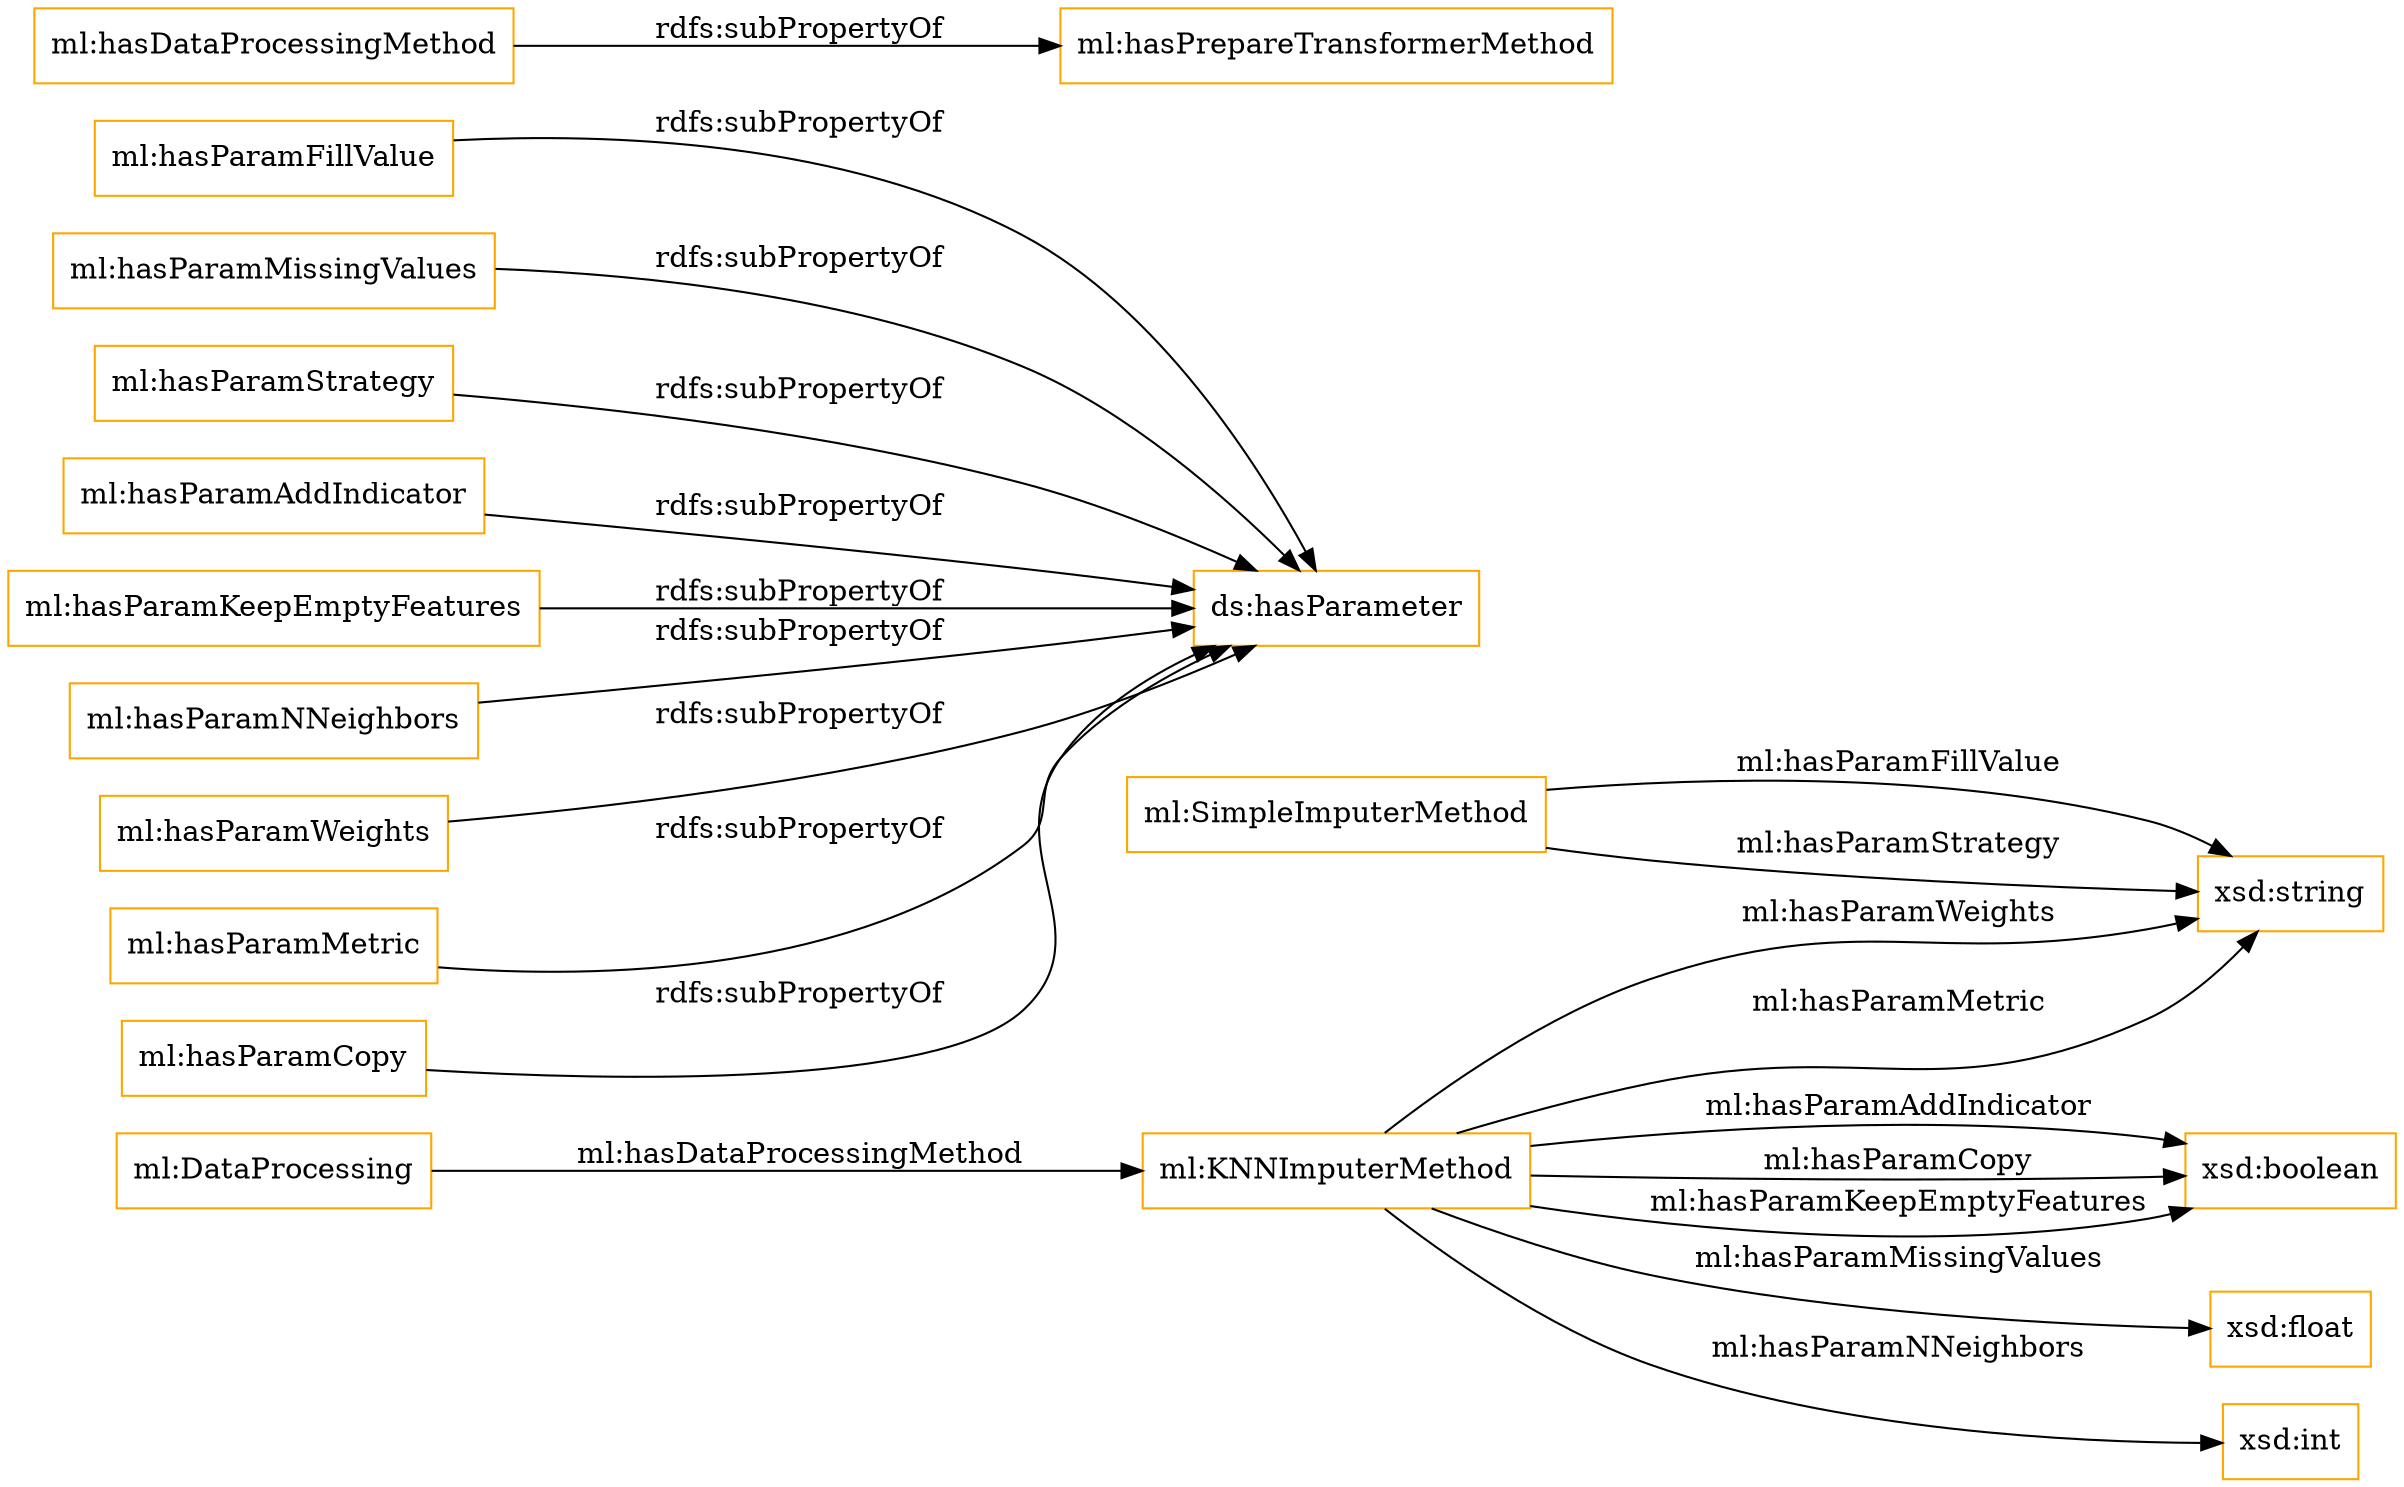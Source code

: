 digraph ar2dtool_diagram { 
rankdir=LR;
size="1501"
node [shape = rectangle, color="orange"]; "ml:KNNImputerMethod" "ml:SimpleImputerMethod" ; /*classes style*/
	"ml:hasParamFillValue" -> "ds:hasParameter" [ label = "rdfs:subPropertyOf" ];
	"ml:hasParamMissingValues" -> "ds:hasParameter" [ label = "rdfs:subPropertyOf" ];
	"ml:hasParamStrategy" -> "ds:hasParameter" [ label = "rdfs:subPropertyOf" ];
	"ml:hasParamAddIndicator" -> "ds:hasParameter" [ label = "rdfs:subPropertyOf" ];
	"ml:hasParamKeepEmptyFeatures" -> "ds:hasParameter" [ label = "rdfs:subPropertyOf" ];
	"ml:hasParamNNeighbors" -> "ds:hasParameter" [ label = "rdfs:subPropertyOf" ];
	"ml:hasParamWeights" -> "ds:hasParameter" [ label = "rdfs:subPropertyOf" ];
	"ml:hasParamMetric" -> "ds:hasParameter" [ label = "rdfs:subPropertyOf" ];
	"ml:hasDataProcessingMethod" -> "ml:hasPrepareTransformerMethod" [ label = "rdfs:subPropertyOf" ];
	"ml:hasParamCopy" -> "ds:hasParameter" [ label = "rdfs:subPropertyOf" ];
	"ml:KNNImputerMethod" -> "xsd:boolean" [ label = "ml:hasParamAddIndicator" ];
	"ml:KNNImputerMethod" -> "xsd:boolean" [ label = "ml:hasParamCopy" ];
	"ml:KNNImputerMethod" -> "xsd:float" [ label = "ml:hasParamMissingValues" ];
	"ml:KNNImputerMethod" -> "xsd:int" [ label = "ml:hasParamNNeighbors" ];
	"ml:KNNImputerMethod" -> "xsd:boolean" [ label = "ml:hasParamKeepEmptyFeatures" ];
	"ml:KNNImputerMethod" -> "xsd:string" [ label = "ml:hasParamWeights" ];
	"ml:KNNImputerMethod" -> "xsd:string" [ label = "ml:hasParamMetric" ];
	"ml:SimpleImputerMethod" -> "xsd:string" [ label = "ml:hasParamFillValue" ];
	"ml:SimpleImputerMethod" -> "xsd:string" [ label = "ml:hasParamStrategy" ];
	"ml:DataProcessing" -> "ml:KNNImputerMethod" [ label = "ml:hasDataProcessingMethod" ];

}
